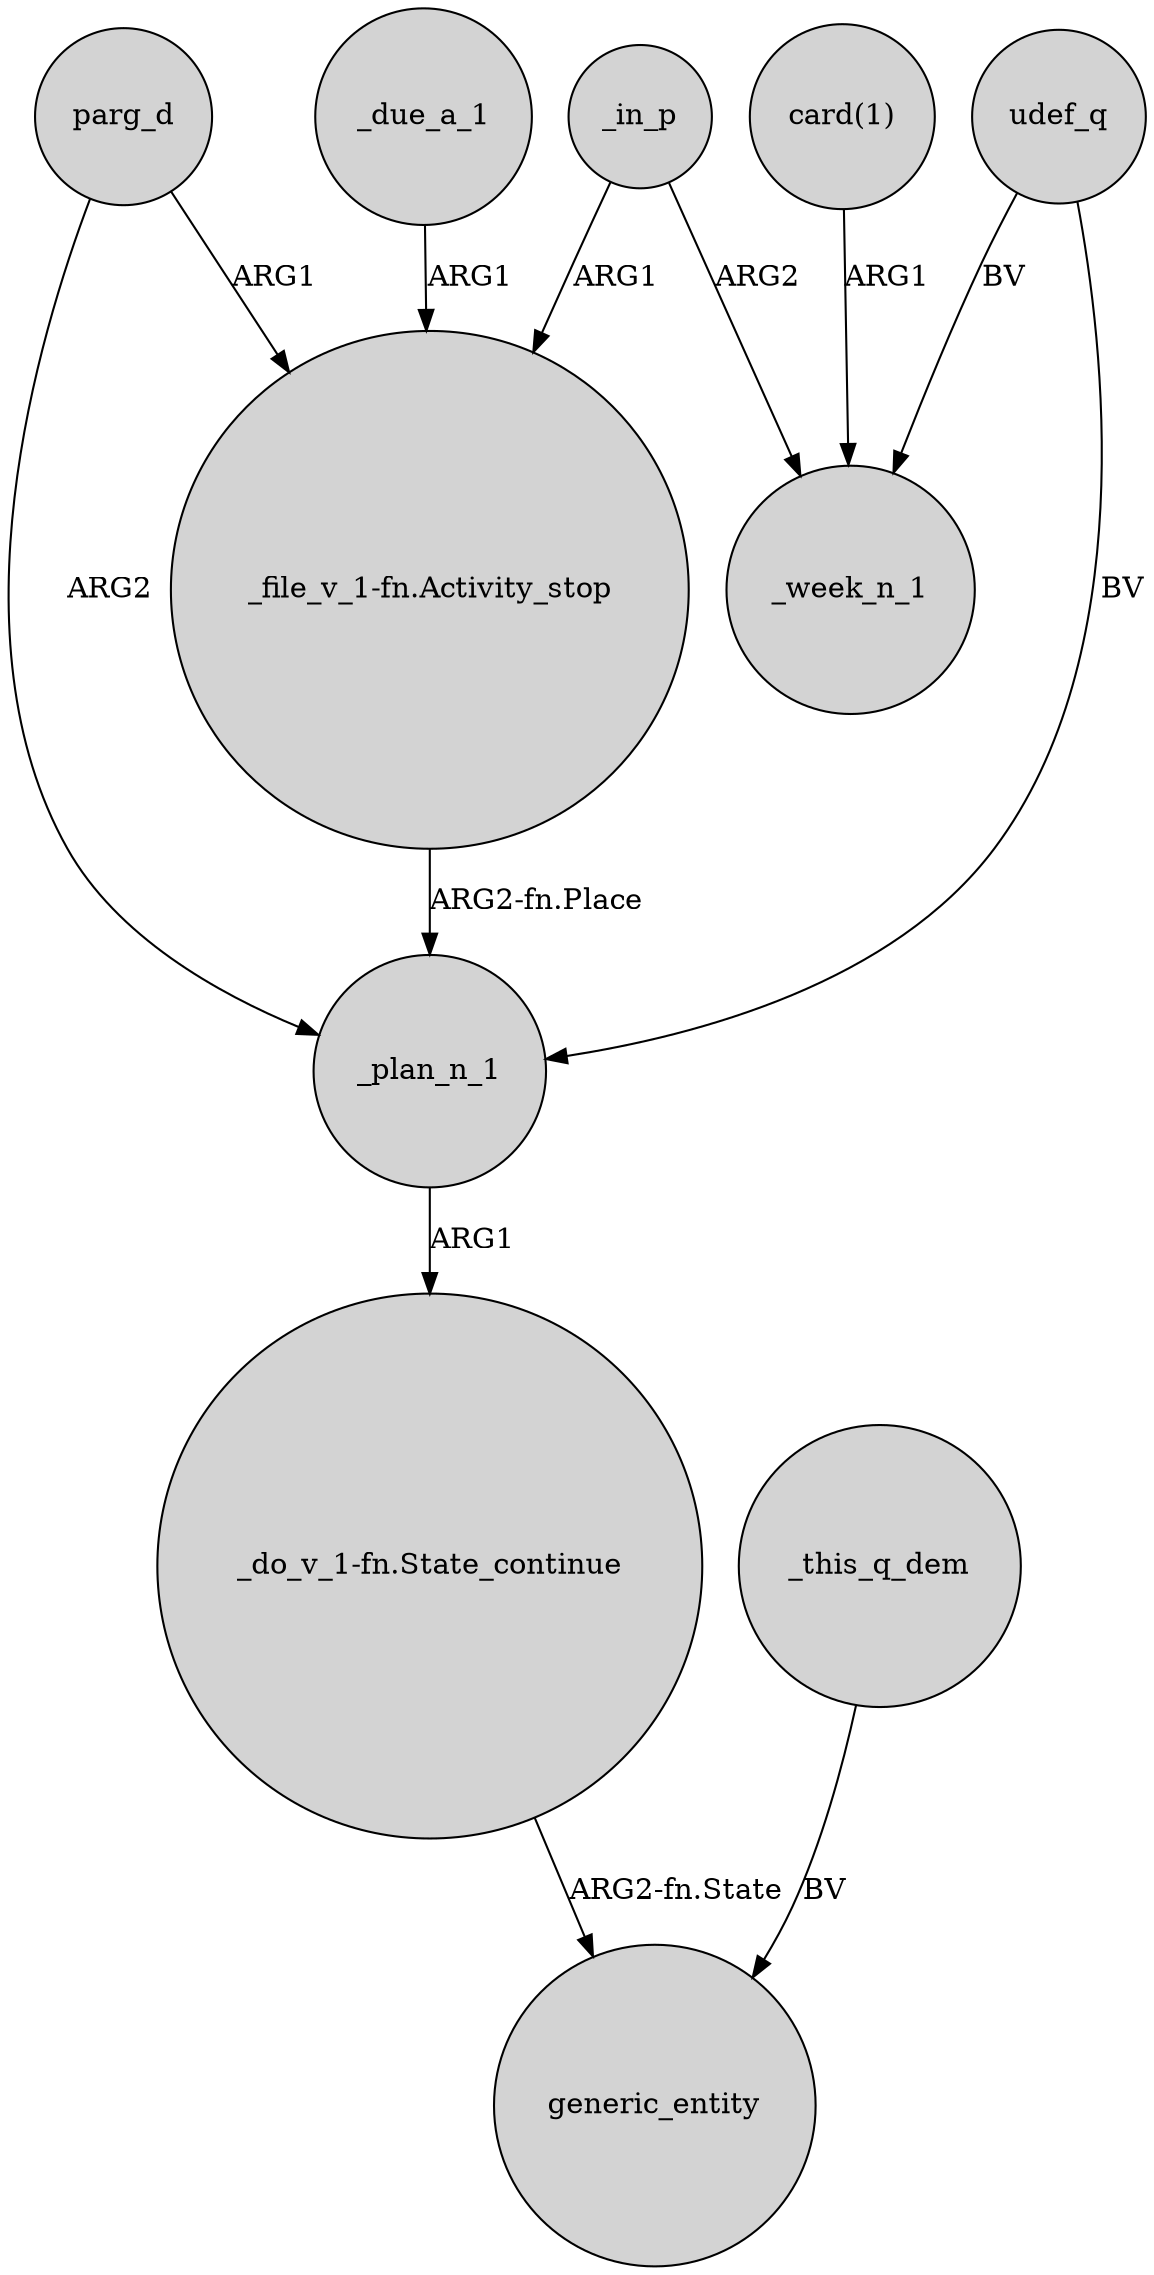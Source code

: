 digraph {
	node [shape=circle style=filled]
	parg_d -> _plan_n_1 [label=ARG2]
	"_do_v_1-fn.State_continue" -> generic_entity [label="ARG2-fn.State"]
	"card(1)" -> _week_n_1 [label=ARG1]
	"_file_v_1-fn.Activity_stop" -> _plan_n_1 [label="ARG2-fn.Place"]
	_due_a_1 -> "_file_v_1-fn.Activity_stop" [label=ARG1]
	_in_p -> "_file_v_1-fn.Activity_stop" [label=ARG1]
	_in_p -> _week_n_1 [label=ARG2]
	_plan_n_1 -> "_do_v_1-fn.State_continue" [label=ARG1]
	parg_d -> "_file_v_1-fn.Activity_stop" [label=ARG1]
	udef_q -> _plan_n_1 [label=BV]
	udef_q -> _week_n_1 [label=BV]
	_this_q_dem -> generic_entity [label=BV]
}
